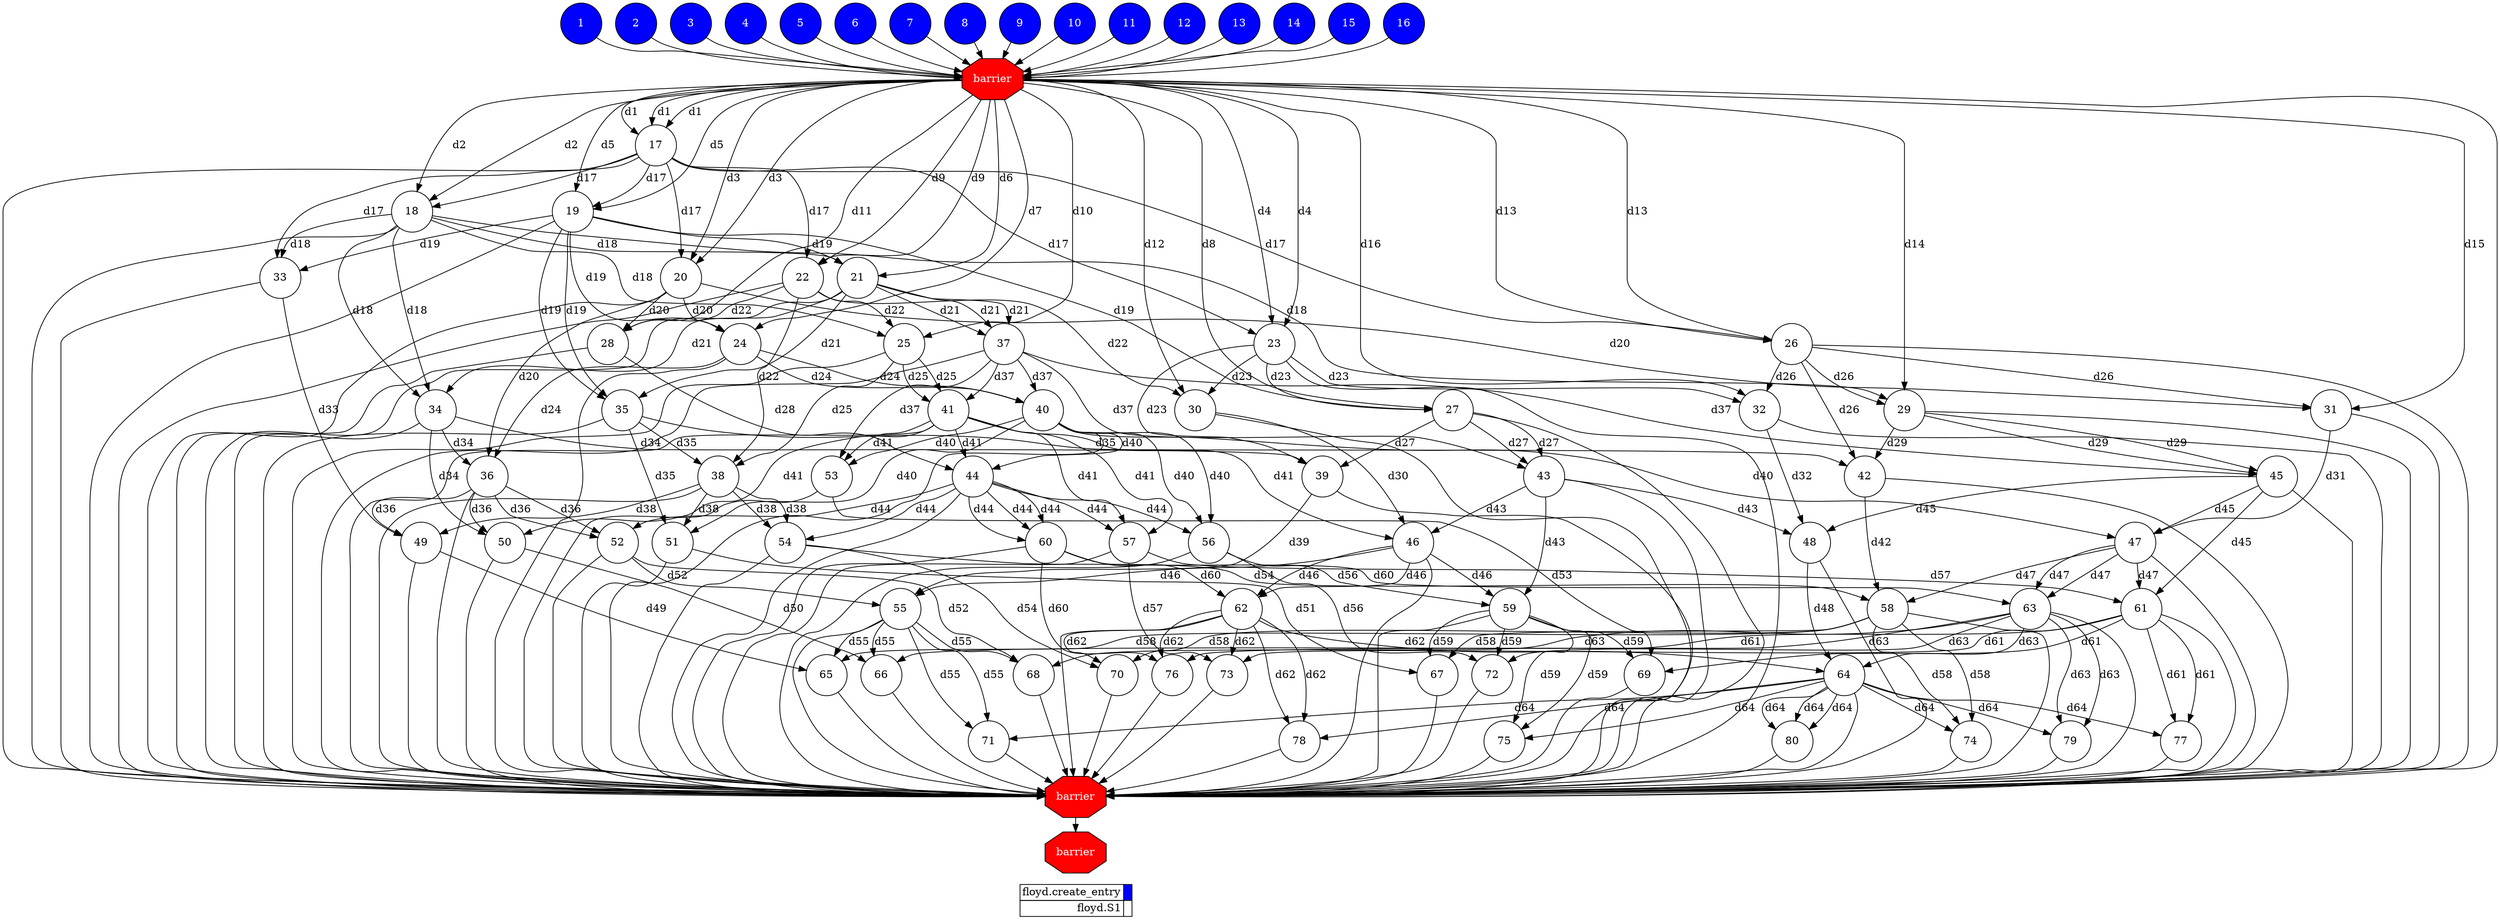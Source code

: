 digraph {
  rankdir=TB;
  labeljust="l";
  subgraph dependence_graph {
    ranksep=0.20;
    node[height=0.75];

1[shape=circle, style=filled fillcolor="#0000ff" fontcolor="#ffffff"];
2[shape=circle, style=filled fillcolor="#0000ff" fontcolor="#ffffff"];
3[shape=circle, style=filled fillcolor="#0000ff" fontcolor="#ffffff"];
4[shape=circle, style=filled fillcolor="#0000ff" fontcolor="#ffffff"];
5[shape=circle, style=filled fillcolor="#0000ff" fontcolor="#ffffff"];
6[shape=circle, style=filled fillcolor="#0000ff" fontcolor="#ffffff"];
7[shape=circle, style=filled fillcolor="#0000ff" fontcolor="#ffffff"];
8[shape=circle, style=filled fillcolor="#0000ff" fontcolor="#ffffff"];
9[shape=circle, style=filled fillcolor="#0000ff" fontcolor="#ffffff"];
10[shape=circle, style=filled fillcolor="#0000ff" fontcolor="#ffffff"];
11[shape=circle, style=filled fillcolor="#0000ff" fontcolor="#ffffff"];
12[shape=circle, style=filled fillcolor="#0000ff" fontcolor="#ffffff"];
13[shape=circle, style=filled fillcolor="#0000ff" fontcolor="#ffffff"];
14[shape=circle, style=filled fillcolor="#0000ff" fontcolor="#ffffff"];
15[shape=circle, style=filled fillcolor="#0000ff" fontcolor="#ffffff"];
16[shape=circle, style=filled fillcolor="#0000ff" fontcolor="#ffffff"];
Synchro1[label="barrier", shape=octagon, style=filled fillcolor="#ff0000" fontcolor="#FFFFFF"];
8 -> Synchro1;
5 -> Synchro1;
12 -> Synchro1;
3 -> Synchro1;
4 -> Synchro1;
14 -> Synchro1;
13 -> Synchro1;
15 -> Synchro1;
10 -> Synchro1;
2 -> Synchro1;
9 -> Synchro1;
6 -> Synchro1;
11 -> Synchro1;
16 -> Synchro1;
7 -> Synchro1;
1 -> Synchro1;
17[shape=circle, style=filled fillcolor="#ffffff" fontcolor="#000000"];
Synchro1 -> 17[ label="d1" ];
Synchro1 -> 17[ label="d1" ];
Synchro1 -> 17[ label="d1" ];
18[shape=circle, style=filled fillcolor="#ffffff" fontcolor="#000000"];
Synchro1 -> 18[ label="d2" ];
17 -> 18[ label="d17" ];
Synchro1 -> 18[ label="d2" ];
19[shape=circle, style=filled fillcolor="#ffffff" fontcolor="#000000"];
Synchro1 -> 19[ label="d5" ];
Synchro1 -> 19[ label="d5" ];
17 -> 19[ label="d17" ];
20[shape=circle, style=filled fillcolor="#ffffff" fontcolor="#000000"];
Synchro1 -> 20[ label="d3" ];
17 -> 20[ label="d17" ];
Synchro1 -> 20[ label="d3" ];
21[shape=circle, style=filled fillcolor="#ffffff" fontcolor="#000000"];
Synchro1 -> 21[ label="d6" ];
19 -> 21[ label="d19" ];
18 -> 21[ label="d18" ];
22[shape=circle, style=filled fillcolor="#ffffff" fontcolor="#000000"];
Synchro1 -> 22[ label="d9" ];
Synchro1 -> 22[ label="d9" ];
17 -> 22[ label="d17" ];
23[shape=circle, style=filled fillcolor="#ffffff" fontcolor="#000000"];
Synchro1 -> 23[ label="d4" ];
17 -> 23[ label="d17" ];
Synchro1 -> 23[ label="d4" ];
24[shape=circle, style=filled fillcolor="#ffffff" fontcolor="#000000"];
Synchro1 -> 24[ label="d7" ];
19 -> 24[ label="d19" ];
20 -> 24[ label="d20" ];
25[shape=circle, style=filled fillcolor="#ffffff" fontcolor="#000000"];
Synchro1 -> 25[ label="d10" ];
22 -> 25[ label="d22" ];
18 -> 25[ label="d18" ];
26[shape=circle, style=filled fillcolor="#ffffff" fontcolor="#000000"];
Synchro1 -> 26[ label="d13" ];
Synchro1 -> 26[ label="d13" ];
17 -> 26[ label="d17" ];
27[shape=circle, style=filled fillcolor="#ffffff" fontcolor="#000000"];
Synchro1 -> 27[ label="d8" ];
19 -> 27[ label="d19" ];
23 -> 27[ label="d23" ];
28[shape=circle, style=filled fillcolor="#ffffff" fontcolor="#000000"];
Synchro1 -> 28[ label="d11" ];
22 -> 28[ label="d22" ];
20 -> 28[ label="d20" ];
29[shape=circle, style=filled fillcolor="#ffffff" fontcolor="#000000"];
Synchro1 -> 29[ label="d14" ];
26 -> 29[ label="d26" ];
18 -> 29[ label="d18" ];
30[shape=circle, style=filled fillcolor="#ffffff" fontcolor="#000000"];
Synchro1 -> 30[ label="d12" ];
22 -> 30[ label="d22" ];
23 -> 30[ label="d23" ];
31[shape=circle, style=filled fillcolor="#ffffff" fontcolor="#000000"];
Synchro1 -> 31[ label="d15" ];
26 -> 31[ label="d26" ];
20 -> 31[ label="d20" ];
32[shape=circle, style=filled fillcolor="#ffffff" fontcolor="#000000"];
Synchro1 -> 32[ label="d16" ];
26 -> 32[ label="d26" ];
23 -> 32[ label="d23" ];
33[shape=circle, style=filled fillcolor="#ffffff" fontcolor="#000000"];
17 -> 33[ label="d17" ];
18 -> 33[ label="d18" ];
19 -> 33[ label="d19" ];
34[shape=circle, style=filled fillcolor="#ffffff" fontcolor="#000000"];
18 -> 34[ label="d18" ];
18 -> 34[ label="d18" ];
21 -> 34[ label="d21" ];
35[shape=circle, style=filled fillcolor="#ffffff" fontcolor="#000000"];
19 -> 35[ label="d19" ];
21 -> 35[ label="d21" ];
19 -> 35[ label="d19" ];
36[shape=circle, style=filled fillcolor="#ffffff" fontcolor="#000000"];
20 -> 36[ label="d20" ];
34 -> 36[ label="d34" ];
24 -> 36[ label="d24" ];
37[shape=circle, style=filled fillcolor="#ffffff" fontcolor="#000000"];
21 -> 37[ label="d21" ];
21 -> 37[ label="d21" ];
21 -> 37[ label="d21" ];
38[shape=circle, style=filled fillcolor="#ffffff" fontcolor="#000000"];
22 -> 38[ label="d22" ];
25 -> 38[ label="d25" ];
35 -> 38[ label="d35" ];
39[shape=circle, style=filled fillcolor="#ffffff" fontcolor="#000000"];
23 -> 39[ label="d23" ];
34 -> 39[ label="d34" ];
27 -> 39[ label="d27" ];
40[shape=circle, style=filled fillcolor="#ffffff" fontcolor="#000000"];
24 -> 40[ label="d24" ];
37 -> 40[ label="d37" ];
24 -> 40[ label="d24" ];
41[shape=circle, style=filled fillcolor="#ffffff" fontcolor="#000000"];
25 -> 41[ label="d25" ];
25 -> 41[ label="d25" ];
37 -> 41[ label="d37" ];
42[shape=circle, style=filled fillcolor="#ffffff" fontcolor="#000000"];
26 -> 42[ label="d26" ];
29 -> 42[ label="d29" ];
35 -> 42[ label="d35" ];
43[shape=circle, style=filled fillcolor="#ffffff" fontcolor="#000000"];
27 -> 43[ label="d27" ];
37 -> 43[ label="d37" ];
27 -> 43[ label="d27" ];
44[shape=circle, style=filled fillcolor="#ffffff" fontcolor="#000000"];
28 -> 44[ label="d28" ];
41 -> 44[ label="d41" ];
40 -> 44[ label="d40" ];
45[shape=circle, style=filled fillcolor="#ffffff" fontcolor="#000000"];
29 -> 45[ label="d29" ];
29 -> 45[ label="d29" ];
37 -> 45[ label="d37" ];
46[shape=circle, style=filled fillcolor="#ffffff" fontcolor="#000000"];
30 -> 46[ label="d30" ];
41 -> 46[ label="d41" ];
43 -> 46[ label="d43" ];
47[shape=circle, style=filled fillcolor="#ffffff" fontcolor="#000000"];
31 -> 47[ label="d31" ];
45 -> 47[ label="d45" ];
40 -> 47[ label="d40" ];
48[shape=circle, style=filled fillcolor="#ffffff" fontcolor="#000000"];
32 -> 48[ label="d32" ];
45 -> 48[ label="d45" ];
43 -> 48[ label="d43" ];
49[shape=circle, style=filled fillcolor="#ffffff" fontcolor="#000000"];
33 -> 49[ label="d33" ];
36 -> 49[ label="d36" ];
38 -> 49[ label="d38" ];
50[shape=circle, style=filled fillcolor="#ffffff" fontcolor="#000000"];
34 -> 50[ label="d34" ];
36 -> 50[ label="d36" ];
41 -> 50[ label="d41" ];
51[shape=circle, style=filled fillcolor="#ffffff" fontcolor="#000000"];
35 -> 51[ label="d35" ];
40 -> 51[ label="d40" ];
38 -> 51[ label="d38" ];
52[shape=circle, style=filled fillcolor="#ffffff" fontcolor="#000000"];
36 -> 52[ label="d36" ];
36 -> 52[ label="d36" ];
44 -> 52[ label="d44" ];
53[shape=circle, style=filled fillcolor="#ffffff" fontcolor="#000000"];
37 -> 53[ label="d37" ];
40 -> 53[ label="d40" ];
41 -> 53[ label="d41" ];
54[shape=circle, style=filled fillcolor="#ffffff" fontcolor="#000000"];
38 -> 54[ label="d38" ];
44 -> 54[ label="d44" ];
38 -> 54[ label="d38" ];
55[shape=circle, style=filled fillcolor="#ffffff" fontcolor="#000000"];
39 -> 55[ label="d39" ];
52 -> 55[ label="d52" ];
46 -> 55[ label="d46" ];
56[shape=circle, style=filled fillcolor="#ffffff" fontcolor="#000000"];
40 -> 56[ label="d40" ];
40 -> 56[ label="d40" ];
44 -> 56[ label="d44" ];
57[shape=circle, style=filled fillcolor="#ffffff" fontcolor="#000000"];
41 -> 57[ label="d41" ];
44 -> 57[ label="d44" ];
41 -> 57[ label="d41" ];
58[shape=circle, style=filled fillcolor="#ffffff" fontcolor="#000000"];
42 -> 58[ label="d42" ];
47 -> 58[ label="d47" ];
54 -> 58[ label="d54" ];
59[shape=circle, style=filled fillcolor="#ffffff" fontcolor="#000000"];
43 -> 59[ label="d43" ];
56 -> 59[ label="d56" ];
46 -> 59[ label="d46" ];
60[shape=circle, style=filled fillcolor="#ffffff" fontcolor="#000000"];
44 -> 60[ label="d44" ];
44 -> 60[ label="d44" ];
44 -> 60[ label="d44" ];
61[shape=circle, style=filled fillcolor="#ffffff" fontcolor="#000000"];
45 -> 61[ label="d45" ];
47 -> 61[ label="d47" ];
57 -> 61[ label="d57" ];
62[shape=circle, style=filled fillcolor="#ffffff" fontcolor="#000000"];
46 -> 62[ label="d46" ];
60 -> 62[ label="d60" ];
46 -> 62[ label="d46" ];
63[shape=circle, style=filled fillcolor="#ffffff" fontcolor="#000000"];
47 -> 63[ label="d47" ];
47 -> 63[ label="d47" ];
60 -> 63[ label="d60" ];
64[shape=circle, style=filled fillcolor="#ffffff" fontcolor="#000000"];
48 -> 64[ label="d48" ];
63 -> 64[ label="d63" ];
62 -> 64[ label="d62" ];
65[shape=circle, style=filled fillcolor="#ffffff" fontcolor="#000000"];
49 -> 65[ label="d49" ];
55 -> 65[ label="d55" ];
58 -> 65[ label="d58" ];
66[shape=circle, style=filled fillcolor="#ffffff" fontcolor="#000000"];
50 -> 66[ label="d50" ];
55 -> 66[ label="d55" ];
61 -> 66[ label="d61" ];
67[shape=circle, style=filled fillcolor="#ffffff" fontcolor="#000000"];
51 -> 67[ label="d51" ];
59 -> 67[ label="d59" ];
58 -> 67[ label="d58" ];
68[shape=circle, style=filled fillcolor="#ffffff" fontcolor="#000000"];
52 -> 68[ label="d52" ];
55 -> 68[ label="d55" ];
63 -> 68[ label="d63" ];
69[shape=circle, style=filled fillcolor="#ffffff" fontcolor="#000000"];
53 -> 69[ label="d53" ];
59 -> 69[ label="d59" ];
61 -> 69[ label="d61" ];
70[shape=circle, style=filled fillcolor="#ffffff" fontcolor="#000000"];
54 -> 70[ label="d54" ];
62 -> 70[ label="d62" ];
58 -> 70[ label="d58" ];
71[shape=circle, style=filled fillcolor="#ffffff" fontcolor="#000000"];
55 -> 71[ label="d55" ];
55 -> 71[ label="d55" ];
64 -> 71[ label="d64" ];
72[shape=circle, style=filled fillcolor="#ffffff" fontcolor="#000000"];
56 -> 72[ label="d56" ];
59 -> 72[ label="d59" ];
63 -> 72[ label="d63" ];
73[shape=circle, style=filled fillcolor="#ffffff" fontcolor="#000000"];
57 -> 73[ label="d57" ];
62 -> 73[ label="d62" ];
61 -> 73[ label="d61" ];
74[shape=circle, style=filled fillcolor="#ffffff" fontcolor="#000000"];
58 -> 74[ label="d58" ];
64 -> 74[ label="d64" ];
58 -> 74[ label="d58" ];
75[shape=circle, style=filled fillcolor="#ffffff" fontcolor="#000000"];
59 -> 75[ label="d59" ];
59 -> 75[ label="d59" ];
64 -> 75[ label="d64" ];
76[shape=circle, style=filled fillcolor="#ffffff" fontcolor="#000000"];
60 -> 76[ label="d60" ];
62 -> 76[ label="d62" ];
63 -> 76[ label="d63" ];
77[shape=circle, style=filled fillcolor="#ffffff" fontcolor="#000000"];
61 -> 77[ label="d61" ];
64 -> 77[ label="d64" ];
61 -> 77[ label="d61" ];
78[shape=circle, style=filled fillcolor="#ffffff" fontcolor="#000000"];
62 -> 78[ label="d62" ];
62 -> 78[ label="d62" ];
64 -> 78[ label="d64" ];
79[shape=circle, style=filled fillcolor="#ffffff" fontcolor="#000000"];
63 -> 79[ label="d63" ];
64 -> 79[ label="d64" ];
63 -> 79[ label="d63" ];
80[shape=circle, style=filled fillcolor="#ffffff" fontcolor="#000000"];
64 -> 80[ label="d64" ];
64 -> 80[ label="d64" ];
64 -> 80[ label="d64" ];
Synchro2[label="barrier", shape=octagon, style=filled fillcolor="#ff0000" fontcolor="#FFFFFF"];
Synchro1 -> Synchro2;
37 -> Synchro2;
54 -> Synchro2;
36 -> Synchro2;
74 -> Synchro2;
52 -> Synchro2;
78 -> Synchro2;
47 -> Synchro2;
39 -> Synchro2;
28 -> Synchro2;
18 -> Synchro2;
38 -> Synchro2;
50 -> Synchro2;
56 -> Synchro2;
21 -> Synchro2;
23 -> Synchro2;
59 -> Synchro2;
24 -> Synchro2;
62 -> Synchro2;
67 -> Synchro2;
61 -> Synchro2;
26 -> Synchro2;
51 -> Synchro2;
25 -> Synchro2;
64 -> Synchro2;
27 -> Synchro2;
66 -> Synchro2;
29 -> Synchro2;
60 -> Synchro2;
40 -> Synchro2;
57 -> Synchro2;
77 -> Synchro2;
71 -> Synchro2;
79 -> Synchro2;
69 -> Synchro2;
20 -> Synchro2;
34 -> Synchro2;
42 -> Synchro2;
68 -> Synchro2;
73 -> Synchro2;
76 -> Synchro2;
46 -> Synchro2;
80 -> Synchro2;
65 -> Synchro2;
31 -> Synchro2;
30 -> Synchro2;
22 -> Synchro2;
41 -> Synchro2;
63 -> Synchro2;
55 -> Synchro2;
33 -> Synchro2;
32 -> Synchro2;
53 -> Synchro2;
75 -> Synchro2;
19 -> Synchro2;
45 -> Synchro2;
43 -> Synchro2;
72 -> Synchro2;
35 -> Synchro2;
58 -> Synchro2;
44 -> Synchro2;
48 -> Synchro2;
17 -> Synchro2;
70 -> Synchro2;
49 -> Synchro2;
Synchro3[label="barrier", shape=octagon, style=filled fillcolor="#ff0000" fontcolor="#FFFFFF"];
Synchro2 -> Synchro3;  }
  subgraph legend {
    rank=sink;
    node [shape=plaintext, height=0.75];
    ranksep=0.20;
    label = "Legend";
    key [label=<
      <table border="0" cellpadding="2" cellspacing="0" cellborder="1">
<tr>
<td align="right">floyd.create_entry</td>
<td bgcolor="#0000ff">&nbsp;</td>
</tr>
<tr>
<td align="right">floyd.S1</td>
<td bgcolor="#ffffff">&nbsp;</td>
</tr>
      </table>
    >]
  }
}
